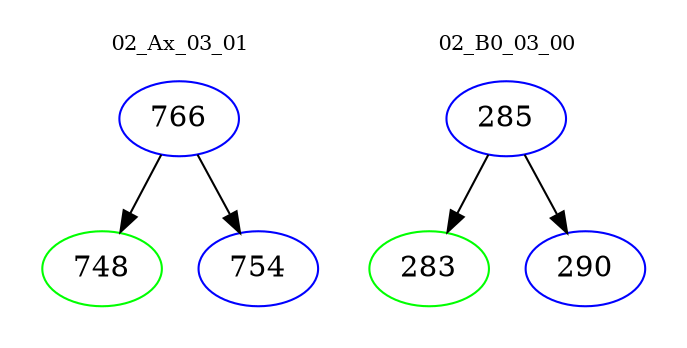 digraph{
subgraph cluster_0 {
color = white
label = "02_Ax_03_01";
fontsize=10;
T0_766 [label="766", color="blue"]
T0_766 -> T0_748 [color="black"]
T0_748 [label="748", color="green"]
T0_766 -> T0_754 [color="black"]
T0_754 [label="754", color="blue"]
}
subgraph cluster_1 {
color = white
label = "02_B0_03_00";
fontsize=10;
T1_285 [label="285", color="blue"]
T1_285 -> T1_283 [color="black"]
T1_283 [label="283", color="green"]
T1_285 -> T1_290 [color="black"]
T1_290 [label="290", color="blue"]
}
}
